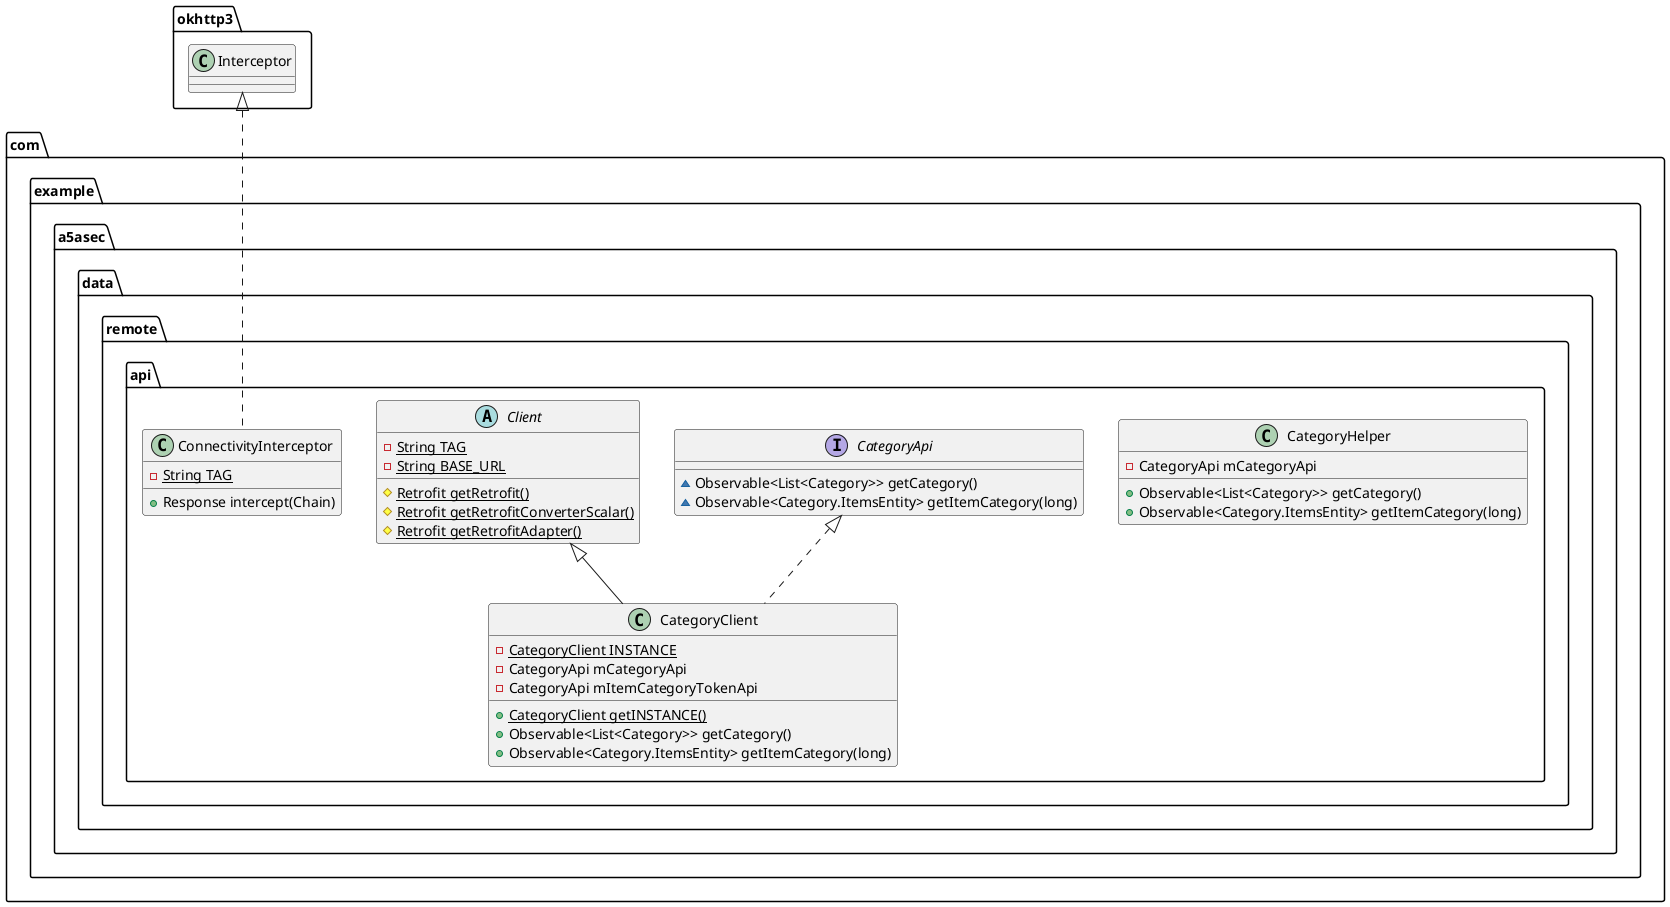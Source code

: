 @startuml

class com.example.a5asec.data.remote.api.CategoryHelper {
- CategoryApi mCategoryApi
+ Observable<List<Category>> getCategory()
+ Observable<Category.ItemsEntity> getItemCategory(long)
}
class com.example.a5asec.data.remote.api.CategoryClient {
- {static} CategoryClient INSTANCE
- CategoryApi mCategoryApi
- CategoryApi mItemCategoryTokenApi
+ {static} CategoryClient getINSTANCE()
+ Observable<List<Category>> getCategory()
+ Observable<Category.ItemsEntity> getItemCategory(long)
}
interface com.example.a5asec.data.remote.api.CategoryApi {
~ Observable<List<Category>> getCategory()
~ Observable<Category.ItemsEntity> getItemCategory(long)
}
abstract class com.example.a5asec.data.remote.api.Client {
- {static} String TAG
- {static} String BASE_URL
# {static} Retrofit getRetrofit()
# {static} Retrofit getRetrofitConverterScalar()
# {static} Retrofit getRetrofitAdapter()
}
class com.example.a5asec.data.remote.api.ConnectivityInterceptor {
- {static} String TAG
+ Response intercept(Chain)
}


com.example.a5asec.data.remote.api.CategoryApi <|.. com.example.a5asec.data.remote.api.CategoryClient
com.example.a5asec.data.remote.api.Client <|-- com.example.a5asec.data.remote.api.CategoryClient
okhttp3.Interceptor <|.. com.example.a5asec.data.remote.api.ConnectivityInterceptor
@enduml